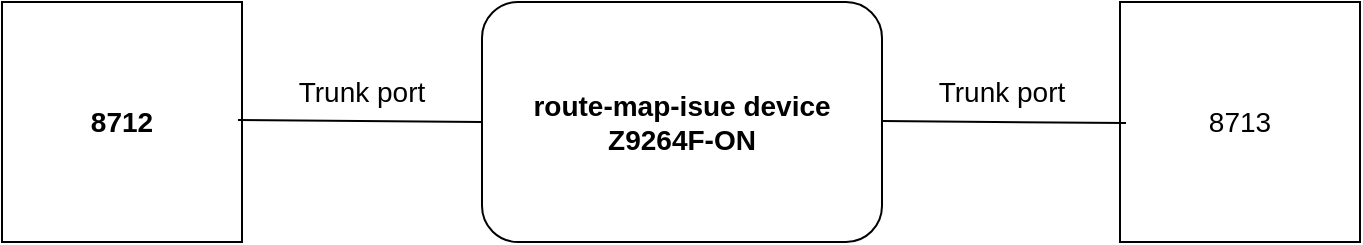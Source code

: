 <mxfile version="24.7.6">
  <diagram name="Page-1" id="uMC_bz9FMdyxB1_HN4Ga">
    <mxGraphModel dx="852" dy="1667" grid="1" gridSize="10" guides="1" tooltips="1" connect="1" arrows="1" fold="1" page="1" pageScale="1" pageWidth="850" pageHeight="1100" math="0" shadow="0">
      <root>
        <mxCell id="0" />
        <mxCell id="1" parent="0" />
        <mxCell id="DJM_SvfMBua_TpQvclI_-22" value="" style="group" vertex="1" connectable="0" parent="1">
          <mxGeometry x="120" y="-520" width="679" height="120" as="geometry" />
        </mxCell>
        <mxCell id="DJM_SvfMBua_TpQvclI_-3" value="&lt;font style=&quot;font-size: 14px;&quot;&gt;8713&lt;/font&gt;" style="whiteSpace=wrap;html=1;aspect=fixed;" vertex="1" parent="DJM_SvfMBua_TpQvclI_-22">
          <mxGeometry x="559" width="120" height="120" as="geometry" />
        </mxCell>
        <mxCell id="DJM_SvfMBua_TpQvclI_-21" value="" style="group" vertex="1" connectable="0" parent="DJM_SvfMBua_TpQvclI_-22">
          <mxGeometry width="562" height="120" as="geometry" />
        </mxCell>
        <mxCell id="DJM_SvfMBua_TpQvclI_-1" value="&lt;b&gt;&lt;font style=&quot;font-size: 14px;&quot;&gt;8712&lt;/font&gt;&lt;/b&gt;" style="whiteSpace=wrap;html=1;aspect=fixed;" vertex="1" parent="DJM_SvfMBua_TpQvclI_-21">
          <mxGeometry width="120" height="120" as="geometry" />
        </mxCell>
        <mxCell id="DJM_SvfMBua_TpQvclI_-5" value="&lt;b&gt;&lt;font style=&quot;font-size: 14px;&quot;&gt;route-map-isue device&lt;/font&gt;&lt;/b&gt;&lt;div&gt;&lt;font style=&quot;&quot;&gt;&lt;span style=&quot;font-size: 14px;&quot;&gt;&lt;b&gt;Z9264F-ON&lt;/b&gt;&lt;/span&gt;&lt;br&gt;&lt;/font&gt;&lt;/div&gt;" style="rounded=1;whiteSpace=wrap;html=1;" vertex="1" parent="DJM_SvfMBua_TpQvclI_-21">
          <mxGeometry x="240" width="200" height="120" as="geometry" />
        </mxCell>
        <mxCell id="DJM_SvfMBua_TpQvclI_-8" value="" style="endArrow=none;html=1;rounded=0;entryX=0;entryY=0.5;entryDx=0;entryDy=0;" edge="1" parent="DJM_SvfMBua_TpQvclI_-21" target="DJM_SvfMBua_TpQvclI_-5">
          <mxGeometry width="50" height="50" relative="1" as="geometry">
            <mxPoint x="118" y="59" as="sourcePoint" />
            <mxPoint x="178" y="59" as="targetPoint" />
          </mxGeometry>
        </mxCell>
        <mxCell id="DJM_SvfMBua_TpQvclI_-9" value="" style="endArrow=none;html=1;rounded=0;entryX=0;entryY=0.5;entryDx=0;entryDy=0;" edge="1" parent="DJM_SvfMBua_TpQvclI_-21">
          <mxGeometry width="50" height="50" relative="1" as="geometry">
            <mxPoint x="440" y="59.5" as="sourcePoint" />
            <mxPoint x="562" y="60.5" as="targetPoint" />
          </mxGeometry>
        </mxCell>
        <mxCell id="DJM_SvfMBua_TpQvclI_-15" value="&lt;font style=&quot;font-size: 14px;&quot;&gt;Trunk port&lt;/font&gt;" style="text;html=1;align=center;verticalAlign=middle;whiteSpace=wrap;rounded=0;" vertex="1" parent="DJM_SvfMBua_TpQvclI_-21">
          <mxGeometry x="120" y="30" width="120" height="30" as="geometry" />
        </mxCell>
        <mxCell id="DJM_SvfMBua_TpQvclI_-16" value="&lt;font style=&quot;font-size: 14px;&quot;&gt;Trunk port&lt;/font&gt;" style="text;html=1;align=center;verticalAlign=middle;whiteSpace=wrap;rounded=0;" vertex="1" parent="DJM_SvfMBua_TpQvclI_-21">
          <mxGeometry x="440" y="30" width="120" height="30" as="geometry" />
        </mxCell>
      </root>
    </mxGraphModel>
  </diagram>
</mxfile>
